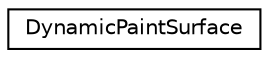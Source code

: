 digraph G
{
  edge [fontname="Helvetica",fontsize="10",labelfontname="Helvetica",labelfontsize="10"];
  node [fontname="Helvetica",fontsize="10",shape=record];
  rankdir=LR;
  Node1 [label="DynamicPaintSurface",height=0.2,width=0.4,color="black", fillcolor="white", style="filled",URL="$dc/d46/structDynamicPaintSurface.html"];
}
